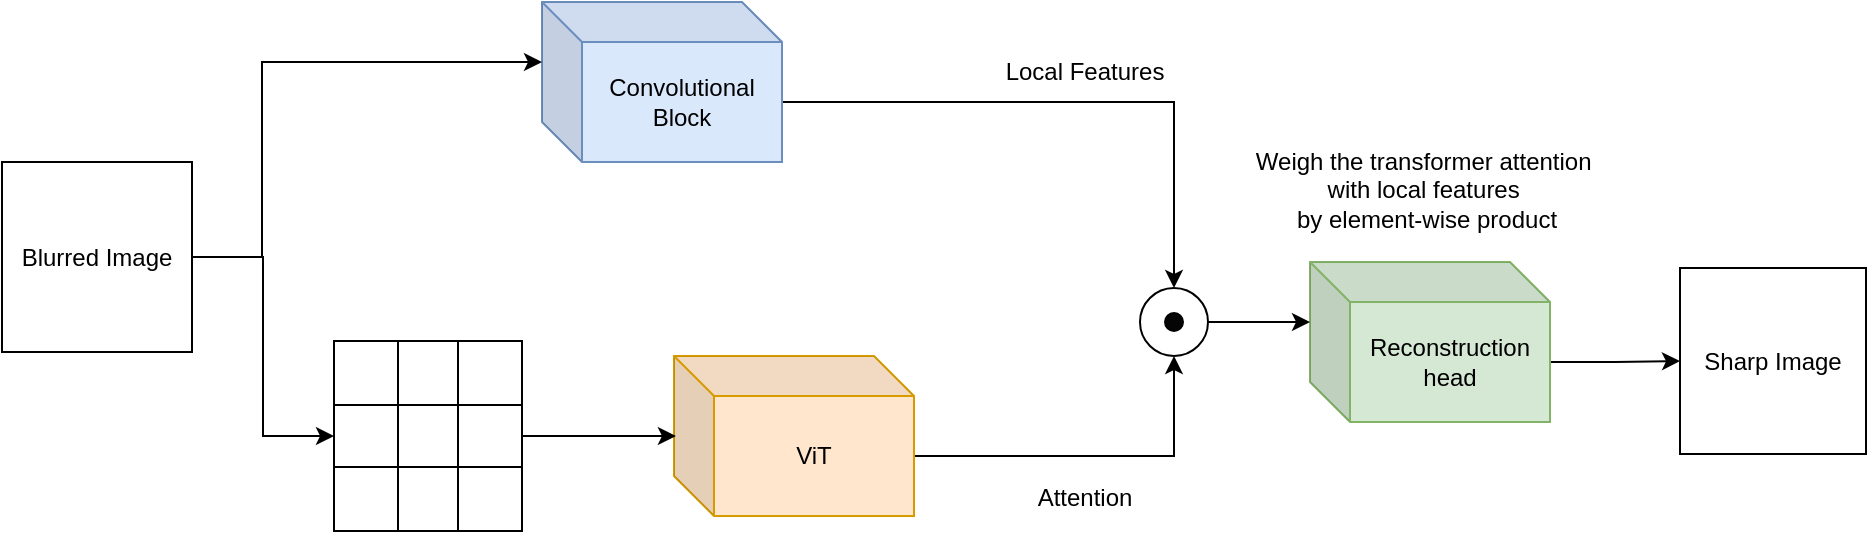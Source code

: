 <mxfile version="28.0.6">
  <diagram name="Page-1" id="-tf2zzdHqU6kIJz2hNLY">
    <mxGraphModel dx="1426" dy="886" grid="1" gridSize="10" guides="1" tooltips="1" connect="1" arrows="1" fold="1" page="1" pageScale="1" pageWidth="850" pageHeight="1100" math="0" shadow="0">
      <root>
        <mxCell id="0" />
        <mxCell id="1" parent="0" />
        <mxCell id="hpSO4LcgINA6vnyY9glu-1" style="edgeStyle=orthogonalEdgeStyle;rounded=0;orthogonalLoop=1;jettySize=auto;html=1;exitX=0;exitY=0;exitDx=120;exitDy=50;exitPerimeter=0;" parent="1" source="hpSO4LcgINA6vnyY9glu-2" target="hpSO4LcgINA6vnyY9glu-9" edge="1">
          <mxGeometry relative="1" as="geometry" />
        </mxCell>
        <mxCell id="hpSO4LcgINA6vnyY9glu-2" value="Convolutional Block" style="shape=cube;whiteSpace=wrap;html=1;boundedLbl=1;backgroundOutline=1;darkOpacity=0.05;darkOpacity2=0.1;fillColor=#dae8fc;strokeColor=#6c8ebf;" parent="1" vertex="1">
          <mxGeometry x="520" y="302" width="120" height="80" as="geometry" />
        </mxCell>
        <mxCell id="hpSO4LcgINA6vnyY9glu-5" style="edgeStyle=orthogonalEdgeStyle;rounded=0;orthogonalLoop=1;jettySize=auto;html=1;exitX=0;exitY=0;exitDx=120;exitDy=50;exitPerimeter=0;entryX=0.5;entryY=1;entryDx=0;entryDy=0;" parent="1" source="hpSO4LcgINA6vnyY9glu-6" target="hpSO4LcgINA6vnyY9glu-9" edge="1">
          <mxGeometry relative="1" as="geometry" />
        </mxCell>
        <mxCell id="hpSO4LcgINA6vnyY9glu-6" value="ViT" style="shape=cube;whiteSpace=wrap;html=1;boundedLbl=1;backgroundOutline=1;darkOpacity=0.05;darkOpacity2=0.1;fillColor=#ffe6cc;strokeColor=#d79b00;" parent="1" vertex="1">
          <mxGeometry x="586" y="479" width="120" height="80" as="geometry" />
        </mxCell>
        <mxCell id="hpSO4LcgINA6vnyY9glu-7" style="edgeStyle=orthogonalEdgeStyle;rounded=0;orthogonalLoop=1;jettySize=auto;html=1;exitX=1;exitY=0.5;exitDx=0;exitDy=0;entryX=0;entryY=0.5;entryDx=0;entryDy=0;" parent="1" source="hpSO4LcgINA6vnyY9glu-8" target="hpSO4LcgINA6vnyY9glu-24" edge="1">
          <mxGeometry relative="1" as="geometry">
            <mxPoint x="416" y="520" as="targetPoint" />
          </mxGeometry>
        </mxCell>
        <mxCell id="hpSO4LcgINA6vnyY9glu-8" value="Blurred Image" style="whiteSpace=wrap;html=1;aspect=fixed;" parent="1" vertex="1">
          <mxGeometry x="250" y="382" width="95" height="95" as="geometry" />
        </mxCell>
        <mxCell id="hpSO4LcgINA6vnyY9glu-9" value="" style="ellipse;whiteSpace=wrap;html=1;aspect=fixed;" parent="1" vertex="1">
          <mxGeometry x="819" y="445" width="34" height="34" as="geometry" />
        </mxCell>
        <mxCell id="hpSO4LcgINA6vnyY9glu-10" value="" style="ellipse;whiteSpace=wrap;html=1;aspect=fixed;fillColor=light-dark(#050505, #ededed);" parent="1" vertex="1">
          <mxGeometry x="831.5" y="457.5" width="9" height="9" as="geometry" />
        </mxCell>
        <mxCell id="hpSO4LcgINA6vnyY9glu-11" style="edgeStyle=orthogonalEdgeStyle;rounded=0;orthogonalLoop=1;jettySize=auto;html=1;exitX=1;exitY=0.5;exitDx=0;exitDy=0;entryX=0;entryY=0;entryDx=0;entryDy=30;entryPerimeter=0;" parent="1" source="hpSO4LcgINA6vnyY9glu-8" target="hpSO4LcgINA6vnyY9glu-2" edge="1">
          <mxGeometry relative="1" as="geometry">
            <mxPoint x="416" y="330" as="targetPoint" />
            <Array as="points">
              <mxPoint x="380" y="430" />
              <mxPoint x="380" y="332" />
            </Array>
          </mxGeometry>
        </mxCell>
        <mxCell id="hpSO4LcgINA6vnyY9glu-12" style="edgeStyle=orthogonalEdgeStyle;rounded=0;orthogonalLoop=1;jettySize=auto;html=1;exitX=0;exitY=0;exitDx=120;exitDy=50;exitPerimeter=0;entryX=0;entryY=0.5;entryDx=0;entryDy=0;" parent="1" source="hpSO4LcgINA6vnyY9glu-13" target="hpSO4LcgINA6vnyY9glu-15" edge="1">
          <mxGeometry relative="1" as="geometry" />
        </mxCell>
        <mxCell id="hpSO4LcgINA6vnyY9glu-13" value="Reconstruction head" style="shape=cube;whiteSpace=wrap;html=1;boundedLbl=1;backgroundOutline=1;darkOpacity=0.05;darkOpacity2=0.1;fillColor=#d5e8d4;strokeColor=#82b366;" parent="1" vertex="1">
          <mxGeometry x="904" y="432" width="120" height="80" as="geometry" />
        </mxCell>
        <mxCell id="hpSO4LcgINA6vnyY9glu-14" style="edgeStyle=orthogonalEdgeStyle;rounded=0;orthogonalLoop=1;jettySize=auto;html=1;exitX=1;exitY=0.5;exitDx=0;exitDy=0;entryX=0;entryY=0;entryDx=0;entryDy=30;entryPerimeter=0;" parent="1" source="hpSO4LcgINA6vnyY9glu-9" target="hpSO4LcgINA6vnyY9glu-13" edge="1">
          <mxGeometry relative="1" as="geometry" />
        </mxCell>
        <mxCell id="hpSO4LcgINA6vnyY9glu-15" value="Sharp Image" style="whiteSpace=wrap;html=1;aspect=fixed;" parent="1" vertex="1">
          <mxGeometry x="1089" y="435" width="93" height="93" as="geometry" />
        </mxCell>
        <mxCell id="hpSO4LcgINA6vnyY9glu-16" value="Local Features" style="text;html=1;align=center;verticalAlign=middle;resizable=0;points=[];autosize=1;strokeColor=none;fillColor=none;" parent="1" vertex="1">
          <mxGeometry x="741" y="322" width="100" height="30" as="geometry" />
        </mxCell>
        <mxCell id="hpSO4LcgINA6vnyY9glu-17" value="Attention" style="text;html=1;align=center;verticalAlign=middle;resizable=0;points=[];autosize=1;strokeColor=none;fillColor=none;" parent="1" vertex="1">
          <mxGeometry x="758" y="537" width="65" height="26" as="geometry" />
        </mxCell>
        <mxCell id="hpSO4LcgINA6vnyY9glu-18" value="Weigh the transformer attention&amp;nbsp;&lt;div&gt;with&amp;nbsp;&lt;span style=&quot;background-color: transparent; color: light-dark(rgb(0, 0, 0), rgb(255, 255, 255));&quot;&gt;local features&amp;nbsp;&lt;/span&gt;&lt;/div&gt;&lt;div&gt;&lt;span style=&quot;background-color: transparent; color: light-dark(rgb(0, 0, 0), rgb(255, 255, 255));&quot;&gt;by element-wise product&lt;/span&gt;&lt;/div&gt;" style="text;html=1;align=center;verticalAlign=middle;resizable=0;points=[];autosize=1;strokeColor=none;fillColor=none;" parent="1" vertex="1">
          <mxGeometry x="867" y="366" width="190" height="60" as="geometry" />
        </mxCell>
        <mxCell id="hpSO4LcgINA6vnyY9glu-19" value="" style="shape=table;startSize=0;container=1;collapsible=0;childLayout=tableLayout;fontSize=16;" parent="1" vertex="1">
          <mxGeometry x="416" y="471.5" width="94" height="95" as="geometry" />
        </mxCell>
        <mxCell id="hpSO4LcgINA6vnyY9glu-20" value="" style="shape=tableRow;horizontal=0;startSize=0;swimlaneHead=0;swimlaneBody=0;strokeColor=inherit;top=0;left=0;bottom=0;right=0;collapsible=0;dropTarget=0;fillColor=none;points=[[0,0.5],[1,0.5]];portConstraint=eastwest;fontSize=16;" parent="hpSO4LcgINA6vnyY9glu-19" vertex="1">
          <mxGeometry width="94" height="32" as="geometry" />
        </mxCell>
        <mxCell id="hpSO4LcgINA6vnyY9glu-21" value="" style="shape=partialRectangle;html=1;whiteSpace=wrap;connectable=0;strokeColor=inherit;overflow=hidden;fillColor=none;top=0;left=0;bottom=0;right=0;pointerEvents=1;fontSize=16;" parent="hpSO4LcgINA6vnyY9glu-20" vertex="1">
          <mxGeometry width="32" height="32" as="geometry">
            <mxRectangle width="32" height="32" as="alternateBounds" />
          </mxGeometry>
        </mxCell>
        <mxCell id="hpSO4LcgINA6vnyY9glu-22" value="" style="shape=partialRectangle;html=1;whiteSpace=wrap;connectable=0;strokeColor=inherit;overflow=hidden;fillColor=none;top=0;left=0;bottom=0;right=0;pointerEvents=1;fontSize=16;" parent="hpSO4LcgINA6vnyY9glu-20" vertex="1">
          <mxGeometry x="32" width="30" height="32" as="geometry">
            <mxRectangle width="30" height="32" as="alternateBounds" />
          </mxGeometry>
        </mxCell>
        <mxCell id="hpSO4LcgINA6vnyY9glu-23" value="" style="shape=partialRectangle;html=1;whiteSpace=wrap;connectable=0;strokeColor=inherit;overflow=hidden;fillColor=none;top=0;left=0;bottom=0;right=0;pointerEvents=1;fontSize=16;" parent="hpSO4LcgINA6vnyY9glu-20" vertex="1">
          <mxGeometry x="62" width="32" height="32" as="geometry">
            <mxRectangle width="32" height="32" as="alternateBounds" />
          </mxGeometry>
        </mxCell>
        <mxCell id="hpSO4LcgINA6vnyY9glu-24" value="" style="shape=tableRow;horizontal=0;startSize=0;swimlaneHead=0;swimlaneBody=0;strokeColor=inherit;top=0;left=0;bottom=0;right=0;collapsible=0;dropTarget=0;fillColor=none;points=[[0,0.5],[1,0.5]];portConstraint=eastwest;fontSize=16;" parent="hpSO4LcgINA6vnyY9glu-19" vertex="1">
          <mxGeometry y="32" width="94" height="31" as="geometry" />
        </mxCell>
        <mxCell id="hpSO4LcgINA6vnyY9glu-25" value="" style="shape=partialRectangle;html=1;whiteSpace=wrap;connectable=0;strokeColor=inherit;overflow=hidden;fillColor=none;top=0;left=0;bottom=0;right=0;pointerEvents=1;fontSize=16;" parent="hpSO4LcgINA6vnyY9glu-24" vertex="1">
          <mxGeometry width="32" height="31" as="geometry">
            <mxRectangle width="32" height="31" as="alternateBounds" />
          </mxGeometry>
        </mxCell>
        <mxCell id="hpSO4LcgINA6vnyY9glu-26" value="" style="shape=partialRectangle;html=1;whiteSpace=wrap;connectable=0;strokeColor=inherit;overflow=hidden;fillColor=none;top=0;left=0;bottom=0;right=0;pointerEvents=1;fontSize=16;" parent="hpSO4LcgINA6vnyY9glu-24" vertex="1">
          <mxGeometry x="32" width="30" height="31" as="geometry">
            <mxRectangle width="30" height="31" as="alternateBounds" />
          </mxGeometry>
        </mxCell>
        <mxCell id="hpSO4LcgINA6vnyY9glu-27" value="" style="shape=partialRectangle;html=1;whiteSpace=wrap;connectable=0;strokeColor=inherit;overflow=hidden;fillColor=none;top=0;left=0;bottom=0;right=0;pointerEvents=1;fontSize=16;" parent="hpSO4LcgINA6vnyY9glu-24" vertex="1">
          <mxGeometry x="62" width="32" height="31" as="geometry">
            <mxRectangle width="32" height="31" as="alternateBounds" />
          </mxGeometry>
        </mxCell>
        <mxCell id="hpSO4LcgINA6vnyY9glu-28" value="" style="shape=tableRow;horizontal=0;startSize=0;swimlaneHead=0;swimlaneBody=0;strokeColor=inherit;top=0;left=0;bottom=0;right=0;collapsible=0;dropTarget=0;fillColor=none;points=[[0,0.5],[1,0.5]];portConstraint=eastwest;fontSize=16;" parent="hpSO4LcgINA6vnyY9glu-19" vertex="1">
          <mxGeometry y="63" width="94" height="32" as="geometry" />
        </mxCell>
        <mxCell id="hpSO4LcgINA6vnyY9glu-29" value="" style="shape=partialRectangle;html=1;whiteSpace=wrap;connectable=0;strokeColor=inherit;overflow=hidden;fillColor=none;top=0;left=0;bottom=0;right=0;pointerEvents=1;fontSize=16;" parent="hpSO4LcgINA6vnyY9glu-28" vertex="1">
          <mxGeometry width="32" height="32" as="geometry">
            <mxRectangle width="32" height="32" as="alternateBounds" />
          </mxGeometry>
        </mxCell>
        <mxCell id="hpSO4LcgINA6vnyY9glu-30" value="" style="shape=partialRectangle;html=1;whiteSpace=wrap;connectable=0;strokeColor=inherit;overflow=hidden;fillColor=none;top=0;left=0;bottom=0;right=0;pointerEvents=1;fontSize=16;" parent="hpSO4LcgINA6vnyY9glu-28" vertex="1">
          <mxGeometry x="32" width="30" height="32" as="geometry">
            <mxRectangle width="30" height="32" as="alternateBounds" />
          </mxGeometry>
        </mxCell>
        <mxCell id="hpSO4LcgINA6vnyY9glu-31" value="" style="shape=partialRectangle;html=1;whiteSpace=wrap;connectable=0;strokeColor=inherit;overflow=hidden;fillColor=none;top=0;left=0;bottom=0;right=0;pointerEvents=1;fontSize=16;" parent="hpSO4LcgINA6vnyY9glu-28" vertex="1">
          <mxGeometry x="62" width="32" height="32" as="geometry">
            <mxRectangle width="32" height="32" as="alternateBounds" />
          </mxGeometry>
        </mxCell>
        <mxCell id="hpSO4LcgINA6vnyY9glu-32" style="edgeStyle=orthogonalEdgeStyle;rounded=0;orthogonalLoop=1;jettySize=auto;html=1;exitX=1;exitY=0.5;exitDx=0;exitDy=0;entryX=0.008;entryY=0.5;entryDx=0;entryDy=0;entryPerimeter=0;" parent="1" source="hpSO4LcgINA6vnyY9glu-24" target="hpSO4LcgINA6vnyY9glu-6" edge="1">
          <mxGeometry relative="1" as="geometry" />
        </mxCell>
      </root>
    </mxGraphModel>
  </diagram>
</mxfile>
